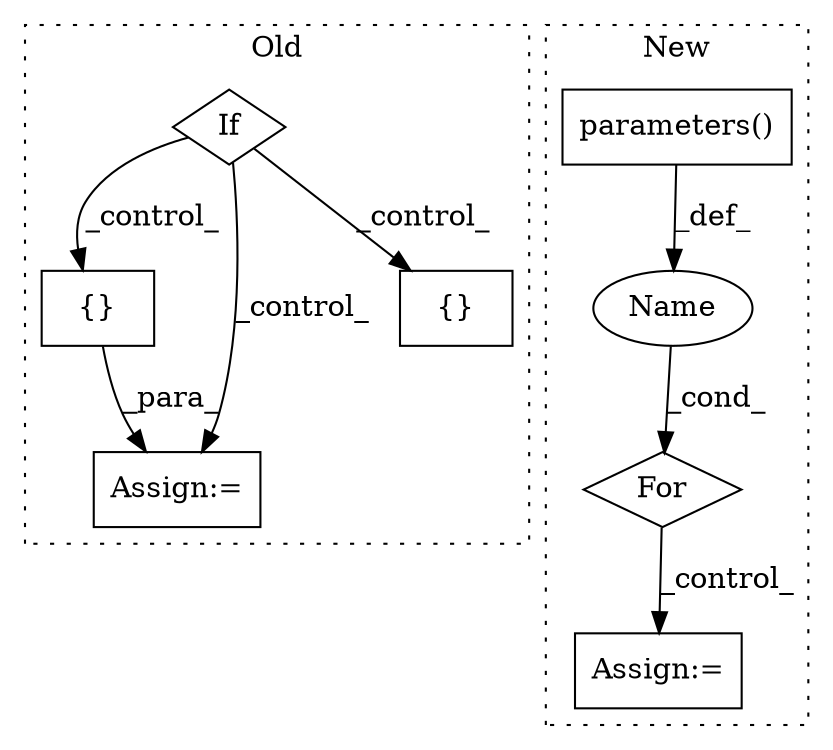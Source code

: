 digraph G {
subgraph cluster0 {
1 [label="{}" a="59" s="5206,5217" l="1,0" shape="box"];
3 [label="Assign:=" a="68" s="5205" l="1" shape="box"];
4 [label="If" a="96" s="5118,5138" l="0,14" shape="diamond"];
5 [label="{}" a="59" s="5277,5289" l="1,0" shape="box"];
label = "Old";
style="dotted";
}
subgraph cluster1 {
2 [label="parameters()" a="75" s="7236" l="24" shape="box"];
6 [label="For" a="107" s="7223,7260" l="4,18" shape="diamond"];
7 [label="Name" a="87" s="7227" l="5" shape="ellipse"];
8 [label="Assign:=" a="68" s="7297" l="3" shape="box"];
label = "New";
style="dotted";
}
1 -> 3 [label="_para_"];
2 -> 7 [label="_def_"];
4 -> 5 [label="_control_"];
4 -> 1 [label="_control_"];
4 -> 3 [label="_control_"];
6 -> 8 [label="_control_"];
7 -> 6 [label="_cond_"];
}